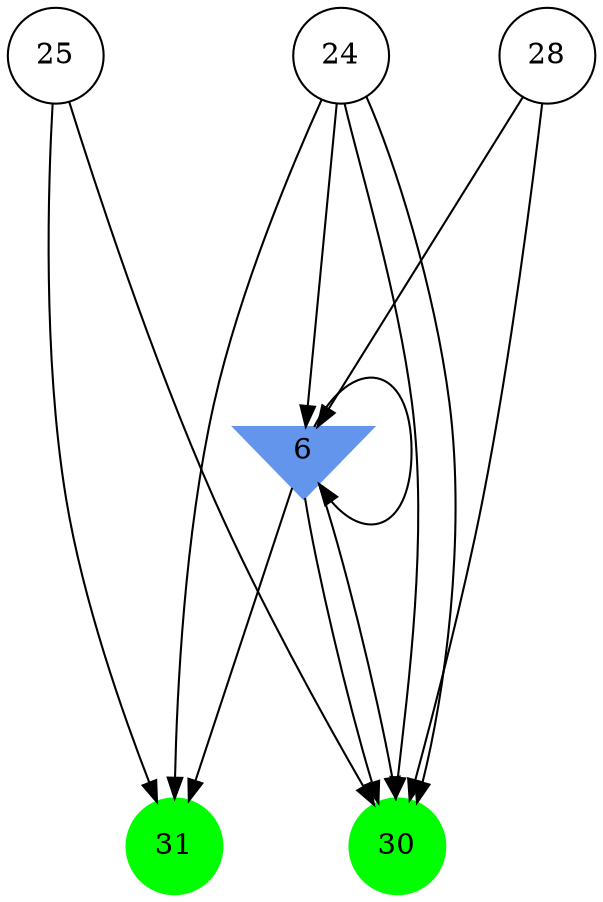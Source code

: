 digraph brain {
	ranksep=2.0;
	6 [shape=invtriangle,style=filled,color=cornflowerblue];
	24 [shape=circle,color=black];
	25 [shape=circle,color=black];
	28 [shape=circle,color=black];
	30 [shape=circle,style=filled,color=green];
	31 [shape=circle,style=filled,color=green];
	6	->	31;
	6	->	30;
	24	->	31;
	24	->	30;
	25	->	31;
	25	->	30;
	6	->	6;
	6	->	30;
	24	->	6;
	24	->	30;
	28	->	6;
	28	->	30;
	{ rank=same; 6; }
	{ rank=same; 24; 25; 28; }
	{ rank=same; 30; 31; }
}
